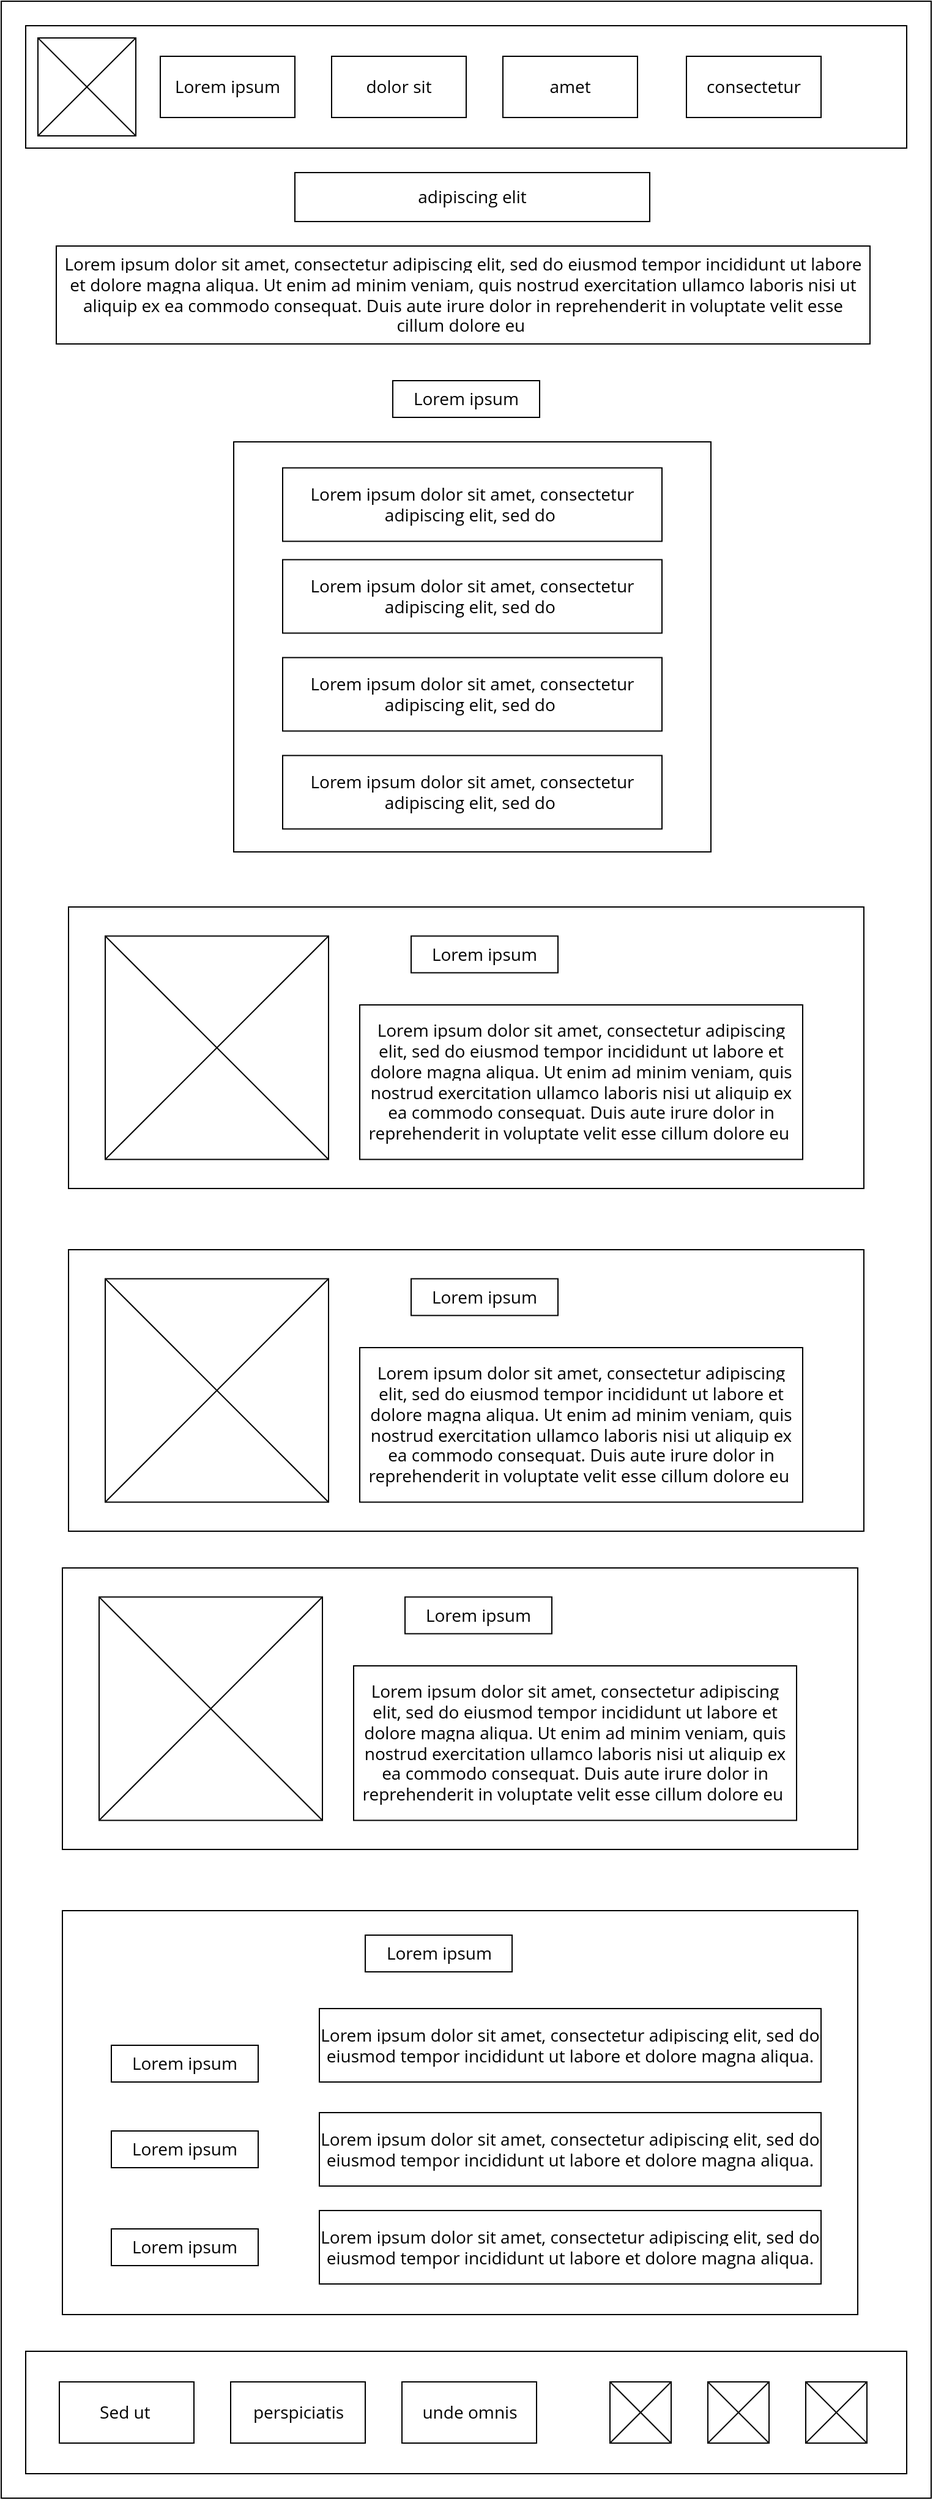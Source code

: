 <mxfile>
    <diagram id="DRnpjfgFhNRIpnxwz6gE" name="Page-1">
        <mxGraphModel dx="1927" dy="909" grid="1" gridSize="10" guides="1" tooltips="1" connect="1" arrows="1" fold="1" page="1" pageScale="1" pageWidth="850" pageHeight="1100" math="0" shadow="0">
            <root>
                <mxCell id="0"/>
                <mxCell id="1" parent="0"/>
                <mxCell id="2" value="" style="rounded=0;whiteSpace=wrap;html=1;" vertex="1" parent="1">
                    <mxGeometry x="40" y="40" width="760" height="2040" as="geometry"/>
                </mxCell>
                <mxCell id="41" value="" style="rounded=0;whiteSpace=wrap;html=1;" vertex="1" parent="1">
                    <mxGeometry x="230" y="400" width="390" height="335" as="geometry"/>
                </mxCell>
                <mxCell id="3" value="" style="rounded=0;whiteSpace=wrap;html=1;" vertex="1" parent="1">
                    <mxGeometry x="60" y="60" width="720" height="100" as="geometry"/>
                </mxCell>
                <mxCell id="4" value="" style="rounded=0;whiteSpace=wrap;html=1;" vertex="1" parent="1">
                    <mxGeometry x="60" y="1960" width="720" height="100" as="geometry"/>
                </mxCell>
                <mxCell id="5" value="" style="whiteSpace=wrap;html=1;aspect=fixed;" vertex="1" parent="1">
                    <mxGeometry x="70" y="70" width="80" height="80" as="geometry"/>
                </mxCell>
                <mxCell id="6" value="" style="endArrow=none;html=1;entryX=1;entryY=0;entryDx=0;entryDy=0;exitX=0;exitY=1;exitDx=0;exitDy=0;" edge="1" parent="1" source="5" target="5">
                    <mxGeometry width="50" height="50" relative="1" as="geometry">
                        <mxPoint x="90" y="150" as="sourcePoint"/>
                        <mxPoint x="140" y="100" as="targetPoint"/>
                    </mxGeometry>
                </mxCell>
                <mxCell id="7" value="" style="endArrow=none;html=1;exitX=0;exitY=0;exitDx=0;exitDy=0;entryX=1;entryY=1;entryDx=0;entryDy=0;" edge="1" parent="1" source="5" target="5">
                    <mxGeometry width="50" height="50" relative="1" as="geometry">
                        <mxPoint x="130" y="330" as="sourcePoint"/>
                        <mxPoint x="180" y="280" as="targetPoint"/>
                    </mxGeometry>
                </mxCell>
                <mxCell id="8" value="&lt;span style=&quot;font-family: &amp;#34;open sans&amp;#34; , &amp;#34;arial&amp;#34; , sans-serif ; font-size: 14px ; text-align: justify ; background-color: rgb(255 , 255 , 255)&quot;&gt;Lorem ipsum&lt;/span&gt;" style="rounded=0;whiteSpace=wrap;html=1;" vertex="1" parent="1">
                    <mxGeometry x="170" y="85" width="110" height="50" as="geometry"/>
                </mxCell>
                <mxCell id="9" value="&lt;span style=&quot;font-family: &amp;#34;open sans&amp;#34; , &amp;#34;arial&amp;#34; , sans-serif ; font-size: 14px ; text-align: justify ; background-color: rgb(255 , 255 , 255)&quot;&gt;dolor sit&lt;/span&gt;" style="rounded=0;whiteSpace=wrap;html=1;" vertex="1" parent="1">
                    <mxGeometry x="310" y="85" width="110" height="50" as="geometry"/>
                </mxCell>
                <mxCell id="10" value="&lt;span style=&quot;font-family: &amp;#34;open sans&amp;#34; , &amp;#34;arial&amp;#34; , sans-serif ; font-size: 14px ; text-align: justify ; background-color: rgb(255 , 255 , 255)&quot;&gt;amet&lt;/span&gt;" style="rounded=0;whiteSpace=wrap;html=1;" vertex="1" parent="1">
                    <mxGeometry x="450" y="85" width="110" height="50" as="geometry"/>
                </mxCell>
                <mxCell id="11" value="&lt;span style=&quot;font-family: &amp;#34;open sans&amp;#34; , &amp;#34;arial&amp;#34; , sans-serif ; font-size: 14px ; text-align: justify ; background-color: rgb(255 , 255 , 255)&quot;&gt;consectetur&lt;/span&gt;" style="rounded=0;whiteSpace=wrap;html=1;" vertex="1" parent="1">
                    <mxGeometry x="600" y="85" width="110" height="50" as="geometry"/>
                </mxCell>
                <mxCell id="12" value="" style="whiteSpace=wrap;html=1;aspect=fixed;" vertex="1" parent="1">
                    <mxGeometry x="697.5" y="1985" width="50" height="50" as="geometry"/>
                </mxCell>
                <mxCell id="13" value="" style="endArrow=none;html=1;entryX=1;entryY=0;entryDx=0;entryDy=0;exitX=0;exitY=1;exitDx=0;exitDy=0;" edge="1" parent="1" source="12" target="12">
                    <mxGeometry width="50" height="50" relative="1" as="geometry">
                        <mxPoint x="697.5" y="2040" as="sourcePoint"/>
                        <mxPoint x="747.5" y="1990" as="targetPoint"/>
                    </mxGeometry>
                </mxCell>
                <mxCell id="14" value="" style="endArrow=none;html=1;exitX=0;exitY=0;exitDx=0;exitDy=0;entryX=1;entryY=1;entryDx=0;entryDy=0;" edge="1" parent="1" source="12" target="12">
                    <mxGeometry width="50" height="50" relative="1" as="geometry">
                        <mxPoint x="737.5" y="2220" as="sourcePoint"/>
                        <mxPoint x="787.5" y="2170" as="targetPoint"/>
                    </mxGeometry>
                </mxCell>
                <mxCell id="15" value="" style="whiteSpace=wrap;html=1;aspect=fixed;" vertex="1" parent="1">
                    <mxGeometry x="617.5" y="1985" width="50" height="50" as="geometry"/>
                </mxCell>
                <mxCell id="16" value="" style="endArrow=none;html=1;entryX=1;entryY=0;entryDx=0;entryDy=0;exitX=0;exitY=1;exitDx=0;exitDy=0;" edge="1" parent="1" source="15" target="15">
                    <mxGeometry width="50" height="50" relative="1" as="geometry">
                        <mxPoint x="617.5" y="2040" as="sourcePoint"/>
                        <mxPoint x="667.5" y="1990" as="targetPoint"/>
                    </mxGeometry>
                </mxCell>
                <mxCell id="17" value="" style="endArrow=none;html=1;exitX=0;exitY=0;exitDx=0;exitDy=0;entryX=1;entryY=1;entryDx=0;entryDy=0;" edge="1" parent="1" source="15" target="15">
                    <mxGeometry width="50" height="50" relative="1" as="geometry">
                        <mxPoint x="657.5" y="2220" as="sourcePoint"/>
                        <mxPoint x="707.5" y="2170" as="targetPoint"/>
                    </mxGeometry>
                </mxCell>
                <mxCell id="18" value="" style="whiteSpace=wrap;html=1;aspect=fixed;" vertex="1" parent="1">
                    <mxGeometry x="537.5" y="1985" width="50" height="50" as="geometry"/>
                </mxCell>
                <mxCell id="19" value="" style="endArrow=none;html=1;entryX=1;entryY=0;entryDx=0;entryDy=0;exitX=0;exitY=1;exitDx=0;exitDy=0;" edge="1" parent="1" source="18" target="18">
                    <mxGeometry width="50" height="50" relative="1" as="geometry">
                        <mxPoint x="537.5" y="2040" as="sourcePoint"/>
                        <mxPoint x="587.5" y="1990" as="targetPoint"/>
                    </mxGeometry>
                </mxCell>
                <mxCell id="20" value="" style="endArrow=none;html=1;exitX=0;exitY=0;exitDx=0;exitDy=0;entryX=1;entryY=1;entryDx=0;entryDy=0;" edge="1" parent="1" source="18" target="18">
                    <mxGeometry width="50" height="50" relative="1" as="geometry">
                        <mxPoint x="577.5" y="2220" as="sourcePoint"/>
                        <mxPoint x="627.5" y="2170" as="targetPoint"/>
                    </mxGeometry>
                </mxCell>
                <mxCell id="21" value="&lt;span style=&quot;font-family: &amp;#34;open sans&amp;#34; , &amp;#34;arial&amp;#34; , sans-serif ; font-size: 14px ; text-align: justify ; background-color: rgb(255 , 255 , 255)&quot;&gt;Sed ut&amp;nbsp;&lt;/span&gt;" style="rounded=0;whiteSpace=wrap;html=1;" vertex="1" parent="1">
                    <mxGeometry x="87.5" y="1985" width="110" height="50" as="geometry"/>
                </mxCell>
                <mxCell id="22" value="&lt;span style=&quot;font-family: &amp;#34;open sans&amp;#34; , &amp;#34;arial&amp;#34; , sans-serif ; font-size: 14px ; text-align: justify ; background-color: rgb(255 , 255 , 255)&quot;&gt;perspiciatis&lt;/span&gt;" style="rounded=0;whiteSpace=wrap;html=1;" vertex="1" parent="1">
                    <mxGeometry x="227.5" y="1985" width="110" height="50" as="geometry"/>
                </mxCell>
                <mxCell id="23" value="&lt;span style=&quot;font-family: &amp;#34;open sans&amp;#34; , &amp;#34;arial&amp;#34; , sans-serif ; font-size: 14px ; text-align: justify ; background-color: rgb(255 , 255 , 255)&quot;&gt;unde omnis&lt;/span&gt;" style="rounded=0;whiteSpace=wrap;html=1;" vertex="1" parent="1">
                    <mxGeometry x="367.5" y="1985" width="110" height="50" as="geometry"/>
                </mxCell>
                <mxCell id="24" value="&lt;span style=&quot;font-family: &amp;#34;open sans&amp;#34; , &amp;#34;arial&amp;#34; , sans-serif ; font-size: 14px ; text-align: justify ; background-color: rgb(255 , 255 , 255)&quot;&gt;adipiscing elit&lt;/span&gt;" style="rounded=0;whiteSpace=wrap;html=1;" vertex="1" parent="1">
                    <mxGeometry x="280" y="180" width="290" height="40" as="geometry"/>
                </mxCell>
                <mxCell id="36" value="&lt;span style=&quot;font-family: &amp;#34;open sans&amp;#34; , &amp;#34;arial&amp;#34; , sans-serif ; font-size: 14px ; text-align: justify ; background-color: rgb(255 , 255 , 255)&quot;&gt;Lorem ipsum dolor sit amet, consectetur adipiscing elit, sed do eiusmod tempor incididunt ut labore et dolore magna aliqua. Ut enim ad minim veniam, quis nostrud exercitation ullamco laboris nisi ut aliquip ex ea commodo consequat. Duis aute irure dolor in reprehenderit in voluptate velit esse cillum dolore eu&amp;nbsp;&lt;/span&gt;" style="rounded=0;whiteSpace=wrap;html=1;" vertex="1" parent="1">
                    <mxGeometry x="85" y="240" width="665" height="80" as="geometry"/>
                </mxCell>
                <mxCell id="38" value="&lt;span style=&quot;font-family: &amp;#34;open sans&amp;#34; , &amp;#34;arial&amp;#34; , sans-serif ; font-size: 14px ; text-align: justify ; background-color: rgb(255 , 255 , 255)&quot;&gt;Lorem ipsum dolor sit amet, consectetur adipiscing elit, sed do&amp;nbsp;&lt;/span&gt;" style="rounded=0;whiteSpace=wrap;html=1;" vertex="1" parent="1">
                    <mxGeometry x="270" y="421.25" width="310" height="60" as="geometry"/>
                </mxCell>
                <mxCell id="39" value="&lt;span style=&quot;font-family: &amp;#34;open sans&amp;#34; , &amp;#34;arial&amp;#34; , sans-serif ; font-size: 14px ; text-align: justify ; background-color: rgb(255 , 255 , 255)&quot;&gt;Lorem ipsum&lt;/span&gt;" style="rounded=0;whiteSpace=wrap;html=1;" vertex="1" parent="1">
                    <mxGeometry x="360" y="350" width="120" height="30" as="geometry"/>
                </mxCell>
                <mxCell id="43" value="&lt;span style=&quot;font-family: &amp;#34;open sans&amp;#34; , &amp;#34;arial&amp;#34; , sans-serif ; font-size: 14px ; text-align: justify ; background-color: rgb(255 , 255 , 255)&quot;&gt;Lorem ipsum dolor sit amet, consectetur adipiscing elit, sed do&amp;nbsp;&lt;/span&gt;" style="rounded=0;whiteSpace=wrap;html=1;" vertex="1" parent="1">
                    <mxGeometry x="270" y="496.25" width="310" height="60" as="geometry"/>
                </mxCell>
                <mxCell id="44" value="&lt;span style=&quot;font-family: &amp;#34;open sans&amp;#34; , &amp;#34;arial&amp;#34; , sans-serif ; font-size: 14px ; text-align: justify ; background-color: rgb(255 , 255 , 255)&quot;&gt;Lorem ipsum dolor sit amet, consectetur adipiscing elit, sed do&amp;nbsp;&lt;/span&gt;" style="rounded=0;whiteSpace=wrap;html=1;" vertex="1" parent="1">
                    <mxGeometry x="270" y="576.25" width="310" height="60" as="geometry"/>
                </mxCell>
                <mxCell id="45" value="&lt;span style=&quot;font-family: &amp;#34;open sans&amp;#34; , &amp;#34;arial&amp;#34; , sans-serif ; font-size: 14px ; text-align: justify ; background-color: rgb(255 , 255 , 255)&quot;&gt;Lorem ipsum dolor sit amet, consectetur adipiscing elit, sed do&amp;nbsp;&lt;/span&gt;" style="rounded=0;whiteSpace=wrap;html=1;" vertex="1" parent="1">
                    <mxGeometry x="270" y="656.25" width="310" height="60" as="geometry"/>
                </mxCell>
                <mxCell id="46" value="" style="rounded=0;whiteSpace=wrap;html=1;" vertex="1" parent="1">
                    <mxGeometry x="95" y="780" width="650" height="230" as="geometry"/>
                </mxCell>
                <mxCell id="47" value="" style="whiteSpace=wrap;html=1;aspect=fixed;" vertex="1" parent="1">
                    <mxGeometry x="125" y="803.75" width="182.5" height="182.5" as="geometry"/>
                </mxCell>
                <mxCell id="48" value="" style="endArrow=none;html=1;entryX=1;entryY=0;entryDx=0;entryDy=0;exitX=0;exitY=1;exitDx=0;exitDy=0;" edge="1" parent="1" source="47" target="47">
                    <mxGeometry width="50" height="50" relative="1" as="geometry">
                        <mxPoint x="95" y="577.5" as="sourcePoint"/>
                        <mxPoint x="145" y="527.5" as="targetPoint"/>
                    </mxGeometry>
                </mxCell>
                <mxCell id="49" value="" style="endArrow=none;html=1;exitX=0;exitY=0;exitDx=0;exitDy=0;entryX=1;entryY=1;entryDx=0;entryDy=0;" edge="1" parent="1" source="47" target="47">
                    <mxGeometry width="50" height="50" relative="1" as="geometry">
                        <mxPoint x="135" y="757.5" as="sourcePoint"/>
                        <mxPoint x="185" y="707.5" as="targetPoint"/>
                    </mxGeometry>
                </mxCell>
                <mxCell id="50" value="&lt;span style=&quot;font-family: &amp;#34;open sans&amp;#34; , &amp;#34;arial&amp;#34; , sans-serif ; font-size: 14px ; text-align: justify ; background-color: rgb(255 , 255 , 255)&quot;&gt;Lorem ipsum&lt;/span&gt;" style="rounded=0;whiteSpace=wrap;html=1;" vertex="1" parent="1">
                    <mxGeometry x="375" y="803.75" width="120" height="30" as="geometry"/>
                </mxCell>
                <mxCell id="51" value="&lt;span style=&quot;font-family: &amp;#34;open sans&amp;#34; , &amp;#34;arial&amp;#34; , sans-serif ; font-size: 14px ; text-align: justify ; background-color: rgb(255 , 255 , 255)&quot;&gt;Lorem ipsum dolor sit amet, consectetur adipiscing elit, sed do eiusmod tempor incididunt ut labore et dolore magna aliqua. Ut enim ad minim veniam, quis nostrud exercitation ullamco laboris nisi ut aliquip ex ea commodo consequat. Duis aute irure dolor in reprehenderit in voluptate velit esse cillum dolore eu&amp;nbsp;&lt;/span&gt;" style="rounded=0;whiteSpace=wrap;html=1;" vertex="1" parent="1">
                    <mxGeometry x="333" y="860" width="362" height="126.25" as="geometry"/>
                </mxCell>
                <mxCell id="52" value="" style="rounded=0;whiteSpace=wrap;html=1;" vertex="1" parent="1">
                    <mxGeometry x="95" y="1060" width="650" height="230" as="geometry"/>
                </mxCell>
                <mxCell id="53" value="" style="whiteSpace=wrap;html=1;aspect=fixed;" vertex="1" parent="1">
                    <mxGeometry x="125" y="1083.75" width="182.5" height="182.5" as="geometry"/>
                </mxCell>
                <mxCell id="54" value="" style="endArrow=none;html=1;entryX=1;entryY=0;entryDx=0;entryDy=0;exitX=0;exitY=1;exitDx=0;exitDy=0;" edge="1" parent="1" source="53" target="53">
                    <mxGeometry width="50" height="50" relative="1" as="geometry">
                        <mxPoint x="95" y="857.5" as="sourcePoint"/>
                        <mxPoint x="145" y="807.5" as="targetPoint"/>
                    </mxGeometry>
                </mxCell>
                <mxCell id="55" value="" style="endArrow=none;html=1;exitX=0;exitY=0;exitDx=0;exitDy=0;entryX=1;entryY=1;entryDx=0;entryDy=0;" edge="1" parent="1" source="53" target="53">
                    <mxGeometry width="50" height="50" relative="1" as="geometry">
                        <mxPoint x="135" y="1037.5" as="sourcePoint"/>
                        <mxPoint x="185" y="987.5" as="targetPoint"/>
                    </mxGeometry>
                </mxCell>
                <mxCell id="56" value="&lt;span style=&quot;font-family: &amp;#34;open sans&amp;#34; , &amp;#34;arial&amp;#34; , sans-serif ; font-size: 14px ; text-align: justify ; background-color: rgb(255 , 255 , 255)&quot;&gt;Lorem ipsum&lt;/span&gt;" style="rounded=0;whiteSpace=wrap;html=1;" vertex="1" parent="1">
                    <mxGeometry x="375" y="1083.75" width="120" height="30" as="geometry"/>
                </mxCell>
                <mxCell id="57" value="&lt;span style=&quot;font-family: &amp;#34;open sans&amp;#34; , &amp;#34;arial&amp;#34; , sans-serif ; font-size: 14px ; text-align: justify ; background-color: rgb(255 , 255 , 255)&quot;&gt;Lorem ipsum dolor sit amet, consectetur adipiscing elit, sed do eiusmod tempor incididunt ut labore et dolore magna aliqua. Ut enim ad minim veniam, quis nostrud exercitation ullamco laboris nisi ut aliquip ex ea commodo consequat. Duis aute irure dolor in reprehenderit in voluptate velit esse cillum dolore eu&amp;nbsp;&lt;/span&gt;" style="rounded=0;whiteSpace=wrap;html=1;" vertex="1" parent="1">
                    <mxGeometry x="333" y="1140" width="362" height="126.25" as="geometry"/>
                </mxCell>
                <mxCell id="58" value="" style="rounded=0;whiteSpace=wrap;html=1;" vertex="1" parent="1">
                    <mxGeometry x="90" y="1320" width="650" height="230" as="geometry"/>
                </mxCell>
                <mxCell id="59" value="" style="whiteSpace=wrap;html=1;aspect=fixed;" vertex="1" parent="1">
                    <mxGeometry x="120" y="1343.75" width="182.5" height="182.5" as="geometry"/>
                </mxCell>
                <mxCell id="60" value="" style="endArrow=none;html=1;entryX=1;entryY=0;entryDx=0;entryDy=0;exitX=0;exitY=1;exitDx=0;exitDy=0;" edge="1" parent="1" source="59" target="59">
                    <mxGeometry width="50" height="50" relative="1" as="geometry">
                        <mxPoint x="90" y="1117.5" as="sourcePoint"/>
                        <mxPoint x="140" y="1067.5" as="targetPoint"/>
                    </mxGeometry>
                </mxCell>
                <mxCell id="61" value="" style="endArrow=none;html=1;exitX=0;exitY=0;exitDx=0;exitDy=0;entryX=1;entryY=1;entryDx=0;entryDy=0;" edge="1" parent="1" source="59" target="59">
                    <mxGeometry width="50" height="50" relative="1" as="geometry">
                        <mxPoint x="130" y="1297.5" as="sourcePoint"/>
                        <mxPoint x="180" y="1247.5" as="targetPoint"/>
                    </mxGeometry>
                </mxCell>
                <mxCell id="62" value="&lt;span style=&quot;font-family: &amp;#34;open sans&amp;#34; , &amp;#34;arial&amp;#34; , sans-serif ; font-size: 14px ; text-align: justify ; background-color: rgb(255 , 255 , 255)&quot;&gt;Lorem ipsum&lt;/span&gt;" style="rounded=0;whiteSpace=wrap;html=1;" vertex="1" parent="1">
                    <mxGeometry x="370" y="1343.75" width="120" height="30" as="geometry"/>
                </mxCell>
                <mxCell id="63" value="&lt;span style=&quot;font-family: &amp;#34;open sans&amp;#34; , &amp;#34;arial&amp;#34; , sans-serif ; font-size: 14px ; text-align: justify ; background-color: rgb(255 , 255 , 255)&quot;&gt;Lorem ipsum dolor sit amet, consectetur adipiscing elit, sed do eiusmod tempor incididunt ut labore et dolore magna aliqua. Ut enim ad minim veniam, quis nostrud exercitation ullamco laboris nisi ut aliquip ex ea commodo consequat. Duis aute irure dolor in reprehenderit in voluptate velit esse cillum dolore eu&amp;nbsp;&lt;/span&gt;" style="rounded=0;whiteSpace=wrap;html=1;" vertex="1" parent="1">
                    <mxGeometry x="328" y="1400" width="362" height="126.25" as="geometry"/>
                </mxCell>
                <mxCell id="64" value="" style="rounded=0;whiteSpace=wrap;html=1;" vertex="1" parent="1">
                    <mxGeometry x="90" y="1600" width="650" height="330" as="geometry"/>
                </mxCell>
                <mxCell id="65" value="&lt;span style=&quot;font-family: &amp;#34;open sans&amp;#34; , &amp;#34;arial&amp;#34; , sans-serif ; font-size: 14px ; text-align: justify ; background-color: rgb(255 , 255 , 255)&quot;&gt;Lorem ipsum&lt;/span&gt;" style="rounded=0;whiteSpace=wrap;html=1;" vertex="1" parent="1">
                    <mxGeometry x="130" y="1710" width="120" height="30" as="geometry"/>
                </mxCell>
                <mxCell id="66" value="&lt;span style=&quot;font-family: &amp;#34;open sans&amp;#34; , &amp;#34;arial&amp;#34; , sans-serif ; font-size: 14px ; text-align: justify ; background-color: rgb(255 , 255 , 255)&quot;&gt;Lorem ipsum&lt;/span&gt;" style="rounded=0;whiteSpace=wrap;html=1;" vertex="1" parent="1">
                    <mxGeometry x="130" y="1780" width="120" height="30" as="geometry"/>
                </mxCell>
                <mxCell id="67" value="&lt;span style=&quot;font-family: &amp;#34;open sans&amp;#34; , &amp;#34;arial&amp;#34; , sans-serif ; font-size: 14px ; text-align: justify ; background-color: rgb(255 , 255 , 255)&quot;&gt;Lorem ipsum&lt;/span&gt;" style="rounded=0;whiteSpace=wrap;html=1;" vertex="1" parent="1">
                    <mxGeometry x="130" y="1860" width="120" height="30" as="geometry"/>
                </mxCell>
                <mxCell id="68" value="&lt;span style=&quot;font-family: &amp;#34;open sans&amp;#34; , &amp;#34;arial&amp;#34; , sans-serif ; font-size: 14px ; text-align: justify ; background-color: rgb(255 , 255 , 255)&quot;&gt;Lorem ipsum dolor sit amet, consectetur adipiscing elit, sed do eiusmod tempor incididunt ut labore et dolore magna aliqua.&lt;/span&gt;" style="rounded=0;whiteSpace=wrap;html=1;" vertex="1" parent="1">
                    <mxGeometry x="300" y="1765" width="410" height="60" as="geometry"/>
                </mxCell>
                <mxCell id="69" value="&lt;span style=&quot;font-family: &amp;#34;open sans&amp;#34; , &amp;#34;arial&amp;#34; , sans-serif ; font-size: 14px ; text-align: justify ; background-color: rgb(255 , 255 , 255)&quot;&gt;Lorem ipsum dolor sit amet, consectetur adipiscing elit, sed do eiusmod tempor incididunt ut labore et dolore magna aliqua.&lt;/span&gt;" style="rounded=0;whiteSpace=wrap;html=1;" vertex="1" parent="1">
                    <mxGeometry x="300" y="1845" width="410" height="60" as="geometry"/>
                </mxCell>
                <mxCell id="70" value="&lt;span style=&quot;font-family: &amp;#34;open sans&amp;#34; , &amp;#34;arial&amp;#34; , sans-serif ; font-size: 14px ; text-align: justify ; background-color: rgb(255 , 255 , 255)&quot;&gt;Lorem ipsum dolor sit amet, consectetur adipiscing elit, sed do eiusmod tempor incididunt ut labore et dolore magna aliqua.&lt;/span&gt;" style="rounded=0;whiteSpace=wrap;html=1;" vertex="1" parent="1">
                    <mxGeometry x="300" y="1680" width="410" height="60" as="geometry"/>
                </mxCell>
                <mxCell id="75" value="&lt;span style=&quot;font-family: &amp;#34;open sans&amp;#34; , &amp;#34;arial&amp;#34; , sans-serif ; font-size: 14px ; text-align: justify ; background-color: rgb(255 , 255 , 255)&quot;&gt;Lorem ipsum&lt;/span&gt;" style="rounded=0;whiteSpace=wrap;html=1;" vertex="1" parent="1">
                    <mxGeometry x="337.5" y="1620" width="120" height="30" as="geometry"/>
                </mxCell>
            </root>
        </mxGraphModel>
    </diagram>
</mxfile>